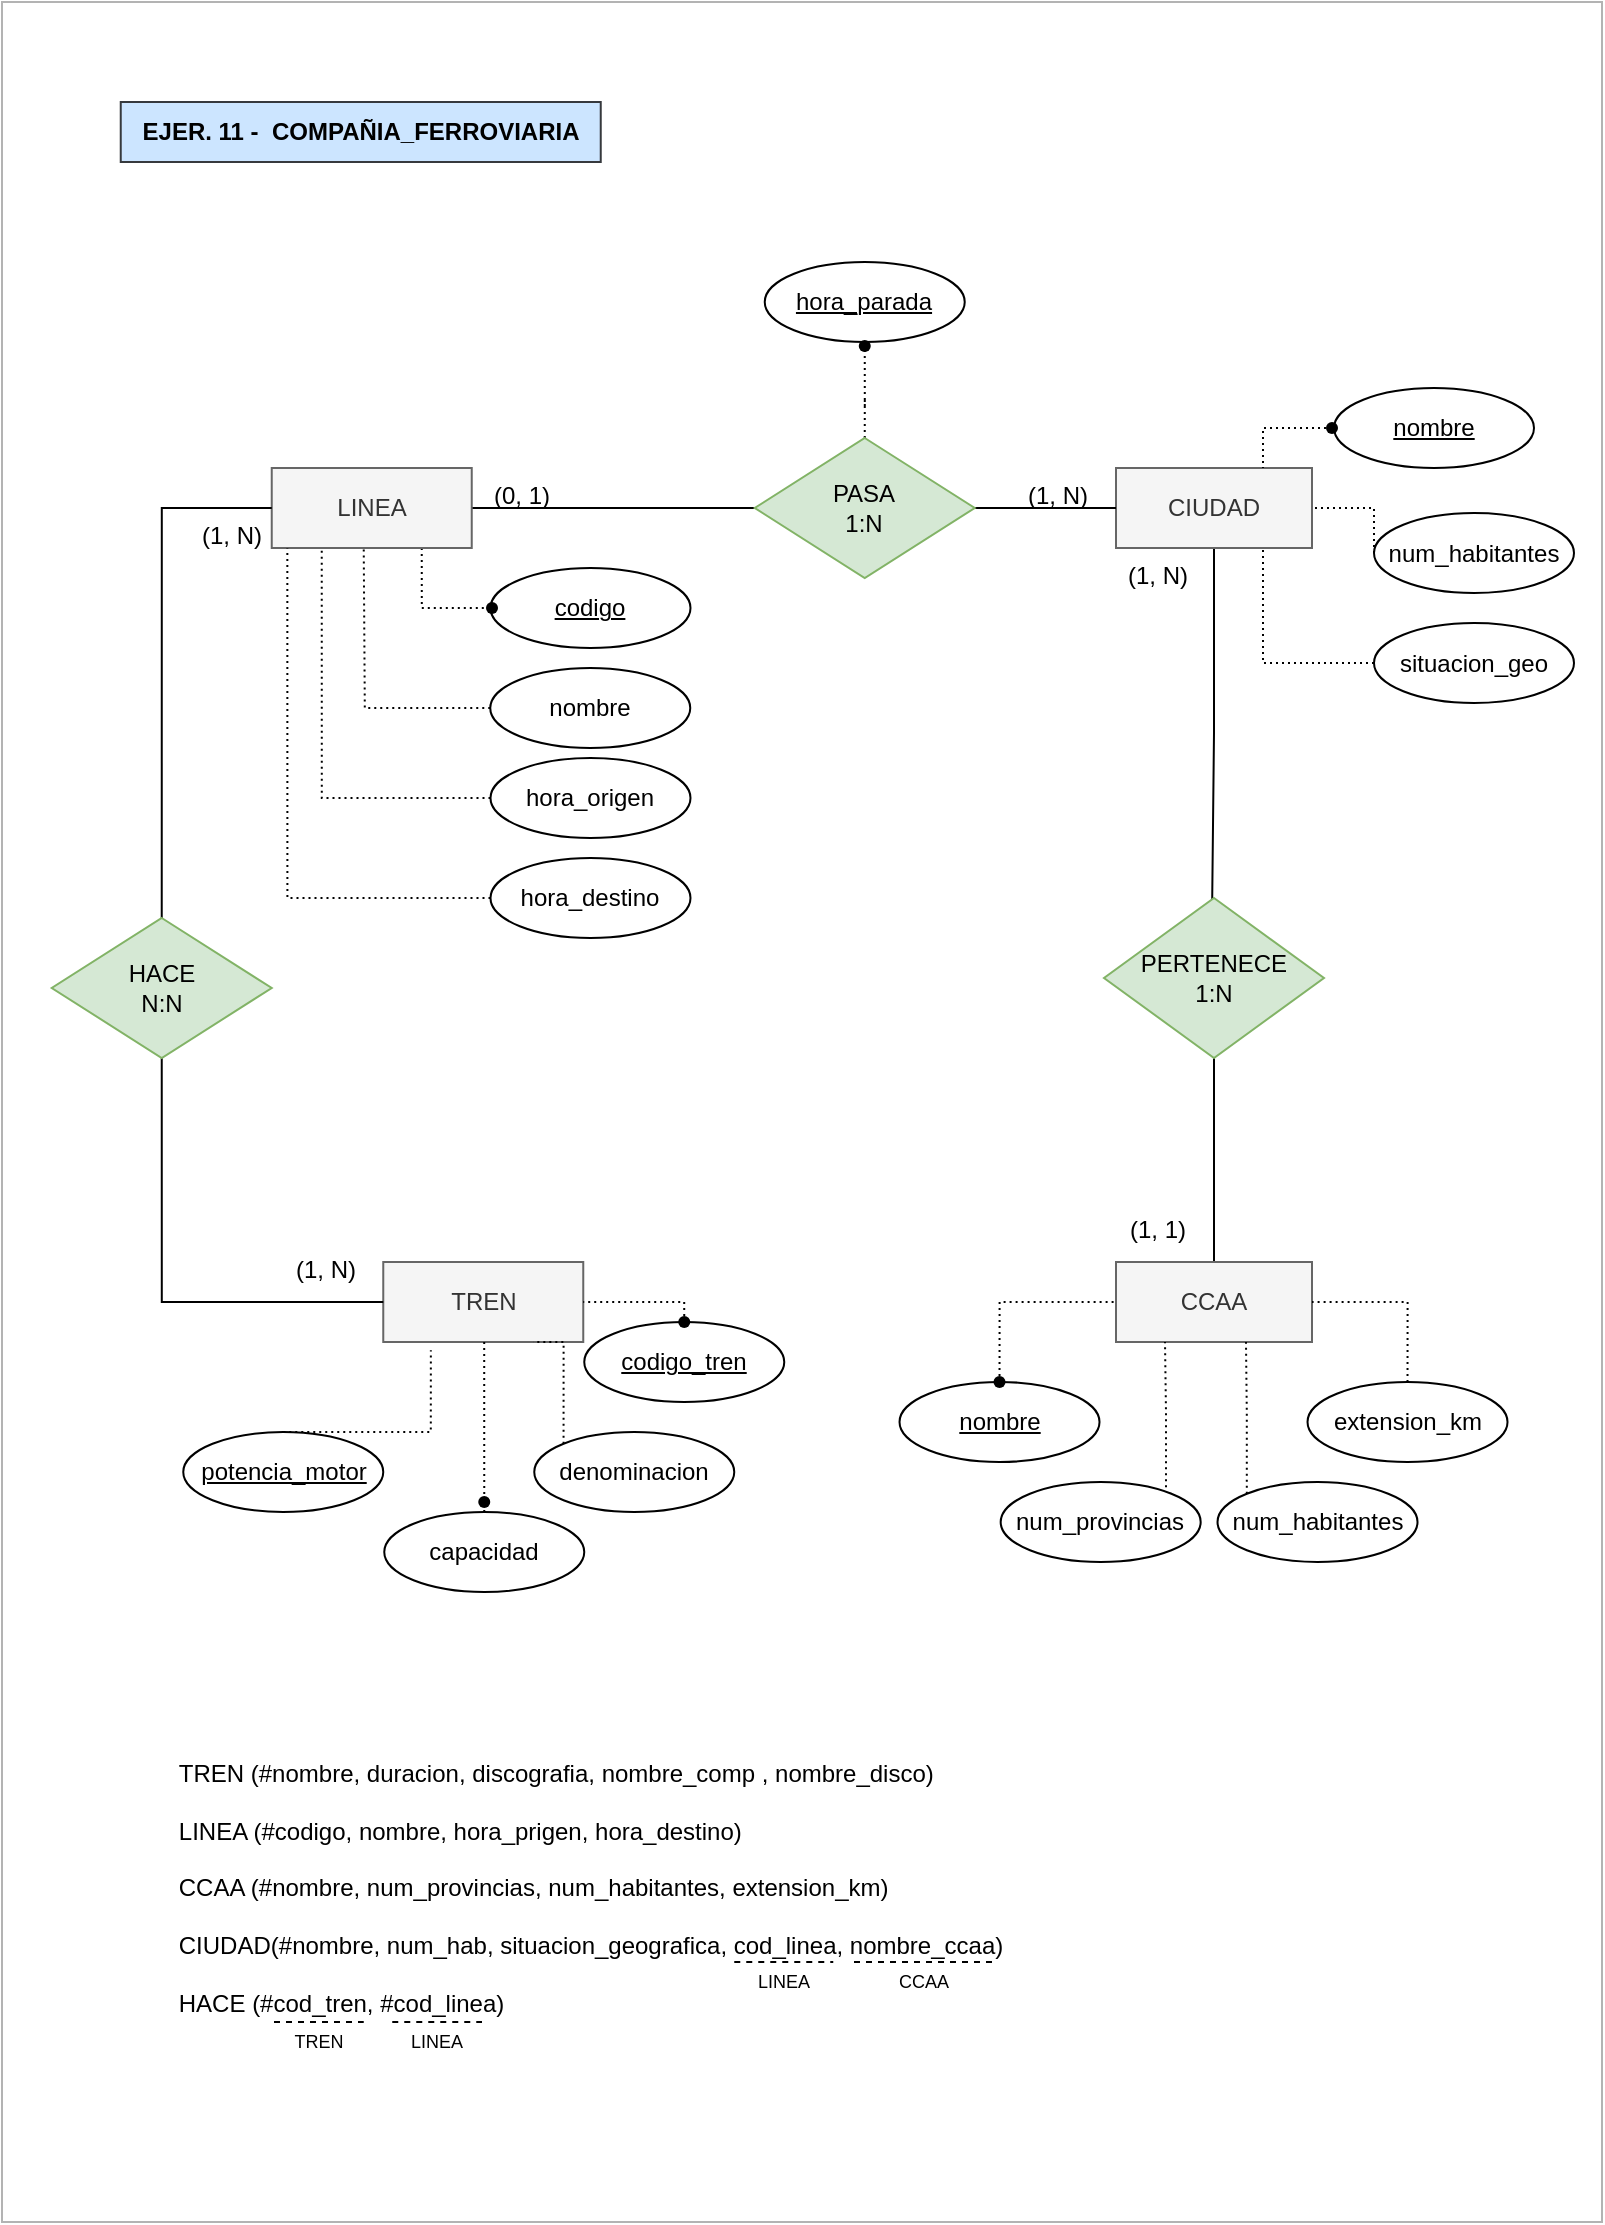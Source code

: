 <mxfile version="22.0.8" type="github">
  <diagram name="Página-1" id="FNxtUyEgke2GhoAg7VQY">
    <mxGraphModel dx="1434" dy="796" grid="1" gridSize="10" guides="1" tooltips="1" connect="1" arrows="1" fold="1" page="1" pageScale="1" pageWidth="827" pageHeight="1169" math="0" shadow="0">
      <root>
        <mxCell id="0" />
        <mxCell id="1" parent="0" />
        <mxCell id="auYQfvz5_jpLHlG7Wb-k-2" value="" style="rounded=0;whiteSpace=wrap;html=1;fillColor=none;strokeColor=#B3B3B3;" parent="1" vertex="1">
          <mxGeometry x="14" y="20" width="800" height="1110" as="geometry" />
        </mxCell>
        <mxCell id="auYQfvz5_jpLHlG7Wb-k-3" value="TREN" style="whiteSpace=wrap;html=1;align=center;fillColor=#f5f5f5;fontColor=#333333;strokeColor=#666666;" parent="1" vertex="1">
          <mxGeometry x="204.63" y="650" width="100" height="40" as="geometry" />
        </mxCell>
        <mxCell id="auYQfvz5_jpLHlG7Wb-k-75" value="" style="edgeStyle=orthogonalEdgeStyle;rounded=0;orthogonalLoop=1;jettySize=auto;html=1;endArrow=none;endFill=0;" parent="1" source="auYQfvz5_jpLHlG7Wb-k-5" edge="1">
          <mxGeometry relative="1" as="geometry">
            <mxPoint x="619" y="478" as="targetPoint" />
          </mxGeometry>
        </mxCell>
        <mxCell id="auYQfvz5_jpLHlG7Wb-k-5" value="CIUDAD" style="whiteSpace=wrap;html=1;align=center;fillColor=#f5f5f5;fontColor=#333333;strokeColor=#666666;" parent="1" vertex="1">
          <mxGeometry x="571" y="253" width="98" height="40" as="geometry" />
        </mxCell>
        <mxCell id="auYQfvz5_jpLHlG7Wb-k-6" style="edgeStyle=orthogonalEdgeStyle;rounded=0;orthogonalLoop=1;jettySize=auto;html=1;exitX=1;exitY=0.5;exitDx=0;exitDy=0;entryX=0;entryY=0.5;entryDx=0;entryDy=0;endArrow=none;endFill=0;" parent="1" source="auYQfvz5_jpLHlG7Wb-k-8" target="auYQfvz5_jpLHlG7Wb-k-11" edge="1">
          <mxGeometry relative="1" as="geometry" />
        </mxCell>
        <mxCell id="auYQfvz5_jpLHlG7Wb-k-7" style="edgeStyle=orthogonalEdgeStyle;rounded=0;orthogonalLoop=1;jettySize=auto;html=1;exitX=0.75;exitY=1;exitDx=0;exitDy=0;fontFamily=Helvetica;fontSize=14;fontColor=default;startSize=0;entryX=0;entryY=0.5;entryDx=0;entryDy=0;endArrow=none;endFill=0;dashed=1;dashPattern=1 2;" parent="1" source="auYQfvz5_jpLHlG7Wb-k-8" target="auYQfvz5_jpLHlG7Wb-k-35" edge="1">
          <mxGeometry relative="1" as="geometry">
            <mxPoint x="223.667" y="323" as="targetPoint" />
          </mxGeometry>
        </mxCell>
        <mxCell id="auYQfvz5_jpLHlG7Wb-k-8" value="LINEA" style="whiteSpace=wrap;html=1;align=center;fillColor=#f5f5f5;fontColor=#333333;strokeColor=#666666;" parent="1" vertex="1">
          <mxGeometry x="148.87" y="253" width="100" height="40" as="geometry" />
        </mxCell>
        <mxCell id="auYQfvz5_jpLHlG7Wb-k-9" style="edgeStyle=orthogonalEdgeStyle;rounded=0;orthogonalLoop=1;jettySize=auto;html=1;exitX=0.5;exitY=0;exitDx=0;exitDy=0;entryX=0.5;entryY=0;entryDx=0;entryDy=0;" parent="1" edge="1">
          <mxGeometry relative="1" as="geometry">
            <mxPoint x="55.0" y="578" as="sourcePoint" />
            <mxPoint x="55.0" y="578" as="targetPoint" />
          </mxGeometry>
        </mxCell>
        <mxCell id="auYQfvz5_jpLHlG7Wb-k-10" style="edgeStyle=orthogonalEdgeStyle;rounded=0;orthogonalLoop=1;jettySize=auto;html=1;exitX=1;exitY=0.5;exitDx=0;exitDy=0;entryX=0;entryY=0.5;entryDx=0;entryDy=0;endArrow=none;endFill=0;" parent="1" source="auYQfvz5_jpLHlG7Wb-k-11" target="auYQfvz5_jpLHlG7Wb-k-5" edge="1">
          <mxGeometry relative="1" as="geometry" />
        </mxCell>
        <mxCell id="auYQfvz5_jpLHlG7Wb-k-103" style="edgeStyle=orthogonalEdgeStyle;rounded=0;orthogonalLoop=1;jettySize=auto;html=1;exitX=0.5;exitY=0;exitDx=0;exitDy=0;dashed=1;dashPattern=1 2;endArrow=none;endFill=0;" parent="1" source="auYQfvz5_jpLHlG7Wb-k-11" target="auYQfvz5_jpLHlG7Wb-k-99" edge="1">
          <mxGeometry relative="1" as="geometry" />
        </mxCell>
        <mxCell id="auYQfvz5_jpLHlG7Wb-k-11" value="&lt;font style=&quot;font-size: 12px;&quot;&gt;PASA&lt;br&gt;1:N&lt;/font&gt;" style="shape=rhombus;perimeter=rhombusPerimeter;whiteSpace=wrap;html=1;align=center;verticalAlign=middle;fillColor=#d5e8d4;strokeColor=#82b366;" parent="1" vertex="1">
          <mxGeometry x="390.37" y="238" width="110" height="70" as="geometry" />
        </mxCell>
        <mxCell id="auYQfvz5_jpLHlG7Wb-k-12" style="rounded=0;orthogonalLoop=1;jettySize=auto;html=1;exitX=0;exitY=0.5;exitDx=0;exitDy=0;strokeColor=none;endArrow=none;endFill=0;shadow=1;" parent="1" edge="1">
          <mxGeometry relative="1" as="geometry">
            <mxPoint x="200.13" y="675" as="targetPoint" />
            <mxPoint x="180.13" y="660" as="sourcePoint" />
          </mxGeometry>
        </mxCell>
        <mxCell id="auYQfvz5_jpLHlG7Wb-k-13" value="(0, 1)" style="text;strokeColor=none;fillColor=none;spacingLeft=4;spacingRight=4;overflow=hidden;rotatable=0;points=[[0,0.5],[1,0.5]];portConstraint=eastwest;fontSize=12;whiteSpace=wrap;html=1;" parent="1" vertex="1">
          <mxGeometry x="254" y="253" width="50" height="20" as="geometry" />
        </mxCell>
        <mxCell id="auYQfvz5_jpLHlG7Wb-k-14" value="(1, N)" style="text;strokeColor=none;fillColor=none;spacingLeft=4;spacingRight=4;overflow=hidden;rotatable=0;points=[[0,0.5],[1,0.5]];portConstraint=eastwest;fontSize=12;whiteSpace=wrap;html=1;" parent="1" vertex="1">
          <mxGeometry x="521" y="253" width="50" height="30" as="geometry" />
        </mxCell>
        <mxCell id="auYQfvz5_jpLHlG7Wb-k-15" value="EJER. 11 -&amp;nbsp; COMPAÑIA_FERROVIARIA" style="text;html=1;align=center;verticalAlign=middle;resizable=0;points=[];autosize=1;strokeColor=#36393d;fillColor=#cce5ff;fontStyle=1;fontSize=12;" parent="1" vertex="1">
          <mxGeometry x="73.37" y="70" width="240" height="30" as="geometry" />
        </mxCell>
        <mxCell id="auYQfvz5_jpLHlG7Wb-k-16" style="edgeStyle=orthogonalEdgeStyle;rounded=0;orthogonalLoop=1;jettySize=auto;html=1;exitX=0;exitY=0.5;exitDx=0;exitDy=0;entryX=1;entryY=0.5;entryDx=0;entryDy=0;endArrow=none;endFill=0;startArrow=none;startFill=0;strokeColor=none;" parent="1" edge="1">
          <mxGeometry relative="1" as="geometry">
            <mxPoint x="81" y="288" as="sourcePoint" />
            <mxPoint x="131" y="288" as="targetPoint" />
          </mxGeometry>
        </mxCell>
        <mxCell id="auYQfvz5_jpLHlG7Wb-k-97" style="edgeStyle=orthogonalEdgeStyle;rounded=0;orthogonalLoop=1;jettySize=auto;html=1;exitX=0;exitY=0.5;exitDx=0;exitDy=0;entryX=1;entryY=0.5;entryDx=0;entryDy=0;dashed=1;dashPattern=1 2;endArrow=none;endFill=0;" parent="1" source="auYQfvz5_jpLHlG7Wb-k-17" target="auYQfvz5_jpLHlG7Wb-k-5" edge="1">
          <mxGeometry relative="1" as="geometry">
            <Array as="points">
              <mxPoint x="700" y="273" />
            </Array>
          </mxGeometry>
        </mxCell>
        <mxCell id="auYQfvz5_jpLHlG7Wb-k-17" value="num_habitantes" style="ellipse;whiteSpace=wrap;html=1;align=center;" parent="1" vertex="1">
          <mxGeometry x="700" y="275.5" width="100" height="40" as="geometry" />
        </mxCell>
        <mxCell id="auYQfvz5_jpLHlG7Wb-k-83" style="edgeStyle=orthogonalEdgeStyle;rounded=0;orthogonalLoop=1;jettySize=auto;html=1;exitDx=0;exitDy=0;entryX=0.75;entryY=0;entryDx=0;entryDy=0;dashed=1;dashPattern=1 2;endArrow=none;endFill=0;" parent="1" source="auYQfvz5_jpLHlG7Wb-k-19" target="auYQfvz5_jpLHlG7Wb-k-5" edge="1">
          <mxGeometry relative="1" as="geometry" />
        </mxCell>
        <mxCell id="auYQfvz5_jpLHlG7Wb-k-18" value="nombre" style="ellipse;whiteSpace=wrap;html=1;align=center;fontStyle=4;" parent="1" vertex="1">
          <mxGeometry x="680" y="213" width="100" height="40" as="geometry" />
        </mxCell>
        <mxCell id="auYQfvz5_jpLHlG7Wb-k-20" style="edgeStyle=orthogonalEdgeStyle;rounded=0;orthogonalLoop=1;jettySize=auto;html=1;exitX=0;exitY=0.5;exitDx=0;exitDy=0;entryX=0.5;entryY=1;entryDx=0;entryDy=0;dashed=1;dashPattern=1 2;endArrow=none;endFill=0;" parent="1" source="auYQfvz5_jpLHlG7Wb-k-21" edge="1">
          <mxGeometry relative="1" as="geometry">
            <mxPoint x="194.87" y="293" as="targetPoint" />
          </mxGeometry>
        </mxCell>
        <mxCell id="auYQfvz5_jpLHlG7Wb-k-21" value="nombre" style="ellipse;whiteSpace=wrap;html=1;align=center;" parent="1" vertex="1">
          <mxGeometry x="258.13" y="353" width="100" height="40" as="geometry" />
        </mxCell>
        <mxCell id="auYQfvz5_jpLHlG7Wb-k-22" style="edgeStyle=orthogonalEdgeStyle;rounded=0;orthogonalLoop=1;jettySize=auto;html=1;exitX=0.5;exitY=0;exitDx=0;exitDy=0;endArrow=none;endFill=0;entryX=0;entryY=0.5;entryDx=0;entryDy=0;" parent="1" source="auYQfvz5_jpLHlG7Wb-k-24" target="auYQfvz5_jpLHlG7Wb-k-8" edge="1">
          <mxGeometry relative="1" as="geometry">
            <mxPoint x="614" y="233" as="targetPoint" />
          </mxGeometry>
        </mxCell>
        <mxCell id="auYQfvz5_jpLHlG7Wb-k-23" style="edgeStyle=orthogonalEdgeStyle;rounded=0;orthogonalLoop=1;jettySize=auto;html=1;exitX=0.5;exitY=1;exitDx=0;exitDy=0;entryX=0;entryY=0.5;entryDx=0;entryDy=0;endArrow=none;endFill=0;" parent="1" source="auYQfvz5_jpLHlG7Wb-k-24" target="auYQfvz5_jpLHlG7Wb-k-3" edge="1">
          <mxGeometry relative="1" as="geometry" />
        </mxCell>
        <mxCell id="auYQfvz5_jpLHlG7Wb-k-24" value="HACE&lt;br&gt;N:N" style="rhombus;whiteSpace=wrap;html=1;fillColor=#d5e8d4;strokeColor=#82b366;" parent="1" vertex="1">
          <mxGeometry x="38.87" y="478" width="110" height="70" as="geometry" />
        </mxCell>
        <mxCell id="auYQfvz5_jpLHlG7Wb-k-25" style="edgeStyle=orthogonalEdgeStyle;rounded=0;orthogonalLoop=1;jettySize=auto;html=1;exitDx=0;exitDy=0;entryX=0.5;entryY=0;entryDx=0;entryDy=0;endArrow=none;endFill=0;dashed=1;dashPattern=1 2;" parent="1" edge="1">
          <mxGeometry relative="1" as="geometry">
            <mxPoint x="159.63" y="720" as="sourcePoint" />
            <mxPoint x="159.63" y="720" as="targetPoint" />
          </mxGeometry>
        </mxCell>
        <mxCell id="auYQfvz5_jpLHlG7Wb-k-26" style="edgeStyle=orthogonalEdgeStyle;rounded=0;orthogonalLoop=1;jettySize=auto;html=1;exitX=0;exitY=0;exitDx=0;exitDy=0;entryX=0.75;entryY=1;entryDx=0;entryDy=0;dashed=1;dashPattern=1 2;endArrow=none;endFill=0;" parent="1" source="auYQfvz5_jpLHlG7Wb-k-27" target="auYQfvz5_jpLHlG7Wb-k-3" edge="1">
          <mxGeometry relative="1" as="geometry">
            <Array as="points">
              <mxPoint x="294.63" y="690" />
            </Array>
          </mxGeometry>
        </mxCell>
        <mxCell id="auYQfvz5_jpLHlG7Wb-k-27" value="denominacion" style="ellipse;whiteSpace=wrap;html=1;align=center;" parent="1" vertex="1">
          <mxGeometry x="280.13" y="735" width="100" height="40" as="geometry" />
        </mxCell>
        <mxCell id="auYQfvz5_jpLHlG7Wb-k-28" style="edgeStyle=orthogonalEdgeStyle;rounded=0;orthogonalLoop=1;jettySize=auto;html=1;exitX=0.5;exitY=0;exitDx=0;exitDy=0;entryX=0.5;entryY=1;entryDx=0;entryDy=0;dashed=1;dashPattern=1 2;endArrow=none;endFill=0;" parent="1" source="auYQfvz5_jpLHlG7Wb-k-29" target="auYQfvz5_jpLHlG7Wb-k-3" edge="1">
          <mxGeometry relative="1" as="geometry">
            <Array as="points">
              <mxPoint x="254.63" y="690" />
            </Array>
          </mxGeometry>
        </mxCell>
        <mxCell id="auYQfvz5_jpLHlG7Wb-k-29" value="capacidad" style="ellipse;whiteSpace=wrap;html=1;align=center;fontStyle=0" parent="1" vertex="1">
          <mxGeometry x="205.13" y="775" width="100" height="40" as="geometry" />
        </mxCell>
        <mxCell id="auYQfvz5_jpLHlG7Wb-k-30" style="edgeStyle=orthogonalEdgeStyle;rounded=0;orthogonalLoop=1;jettySize=auto;html=1;exitDx=0;exitDy=0;entryX=1;entryY=0.5;entryDx=0;entryDy=0;dashed=1;dashPattern=1 2;endArrow=none;endFill=0;" parent="1" source="auYQfvz5_jpLHlG7Wb-k-34" target="auYQfvz5_jpLHlG7Wb-k-3" edge="1">
          <mxGeometry relative="1" as="geometry">
            <Array as="points">
              <mxPoint x="354.63" y="670" />
            </Array>
          </mxGeometry>
        </mxCell>
        <mxCell id="auYQfvz5_jpLHlG7Wb-k-31" value="codigo_tren" style="ellipse;whiteSpace=wrap;html=1;align=center;fontStyle=4" parent="1" vertex="1">
          <mxGeometry x="305.13" y="680" width="100" height="40" as="geometry" />
        </mxCell>
        <mxCell id="auYQfvz5_jpLHlG7Wb-k-32" value="(1, N)" style="text;strokeColor=none;fillColor=none;spacingLeft=4;spacingRight=4;overflow=hidden;rotatable=0;points=[[0,0.5],[1,0.5]];portConstraint=eastwest;fontSize=12;whiteSpace=wrap;html=1;" parent="1" vertex="1">
          <mxGeometry x="155.13" y="640" width="50" height="30" as="geometry" />
        </mxCell>
        <mxCell id="auYQfvz5_jpLHlG7Wb-k-33" value="" style="edgeStyle=orthogonalEdgeStyle;rounded=0;orthogonalLoop=1;jettySize=auto;html=1;exitX=0.5;exitY=0;exitDx=0;exitDy=0;entryDx=0;entryDy=0;dashed=1;dashPattern=1 2;endArrow=none;endFill=0;" parent="1" source="auYQfvz5_jpLHlG7Wb-k-31" target="auYQfvz5_jpLHlG7Wb-k-34" edge="1">
          <mxGeometry relative="1" as="geometry">
            <mxPoint x="355.13" y="680" as="sourcePoint" />
            <mxPoint x="310.13" y="630" as="targetPoint" />
          </mxGeometry>
        </mxCell>
        <mxCell id="auYQfvz5_jpLHlG7Wb-k-34" value="" style="shape=waypoint;sketch=0;fillStyle=solid;size=6;pointerEvents=1;points=[];fillColor=none;resizable=0;rotatable=0;perimeter=centerPerimeter;snapToPoint=1;" parent="1" vertex="1">
          <mxGeometry x="345.13" y="670" width="20" height="20" as="geometry" />
        </mxCell>
        <mxCell id="auYQfvz5_jpLHlG7Wb-k-35" value="codigo" style="ellipse;whiteSpace=wrap;html=1;align=center;fontStyle=4;" parent="1" vertex="1">
          <mxGeometry x="258.25" y="303" width="100" height="40" as="geometry" />
        </mxCell>
        <mxCell id="auYQfvz5_jpLHlG7Wb-k-36" value="(1, N)" style="text;strokeColor=none;fillColor=none;spacingLeft=4;spacingRight=4;overflow=hidden;rotatable=0;points=[[0,0.5],[1,0.5]];portConstraint=eastwest;fontSize=12;whiteSpace=wrap;html=1;" parent="1" vertex="1">
          <mxGeometry x="107.5" y="273" width="50" height="20" as="geometry" />
        </mxCell>
        <mxCell id="auYQfvz5_jpLHlG7Wb-k-48" value="" style="shape=waypoint;sketch=0;fillStyle=solid;size=6;pointerEvents=1;points=[];fillColor=none;resizable=0;rotatable=0;perimeter=centerPerimeter;snapToPoint=1;" parent="1" vertex="1">
          <mxGeometry x="249" y="313" width="20" height="20" as="geometry" />
        </mxCell>
        <mxCell id="auYQfvz5_jpLHlG7Wb-k-52" value="" style="shape=waypoint;sketch=0;fillStyle=solid;size=6;pointerEvents=1;points=[];fillColor=none;resizable=0;rotatable=0;perimeter=centerPerimeter;snapToPoint=1;" parent="1" vertex="1">
          <mxGeometry x="245.13" y="760" width="20" height="20" as="geometry" />
        </mxCell>
        <mxCell id="auYQfvz5_jpLHlG7Wb-k-79" style="edgeStyle=orthogonalEdgeStyle;rounded=0;orthogonalLoop=1;jettySize=auto;html=1;exitX=0.5;exitY=0;exitDx=0;exitDy=0;entryX=0.5;entryY=1;entryDx=0;entryDy=0;endArrow=none;endFill=0;" parent="1" source="auYQfvz5_jpLHlG7Wb-k-69" target="auYQfvz5_jpLHlG7Wb-k-78" edge="1">
          <mxGeometry relative="1" as="geometry" />
        </mxCell>
        <mxCell id="auYQfvz5_jpLHlG7Wb-k-69" value="CCAA" style="whiteSpace=wrap;html=1;align=center;fillColor=#f5f5f5;fontColor=#333333;strokeColor=#666666;" parent="1" vertex="1">
          <mxGeometry x="571" y="650" width="98" height="40" as="geometry" />
        </mxCell>
        <mxCell id="auYQfvz5_jpLHlG7Wb-k-78" value="PERTENECE&lt;br&gt;1:N" style="shape=rhombus;perimeter=rhombusPerimeter;whiteSpace=wrap;html=1;align=center;fillColor=#d5e8d4;strokeColor=#82b366;" parent="1" vertex="1">
          <mxGeometry x="565" y="468" width="110" height="80" as="geometry" />
        </mxCell>
        <mxCell id="auYQfvz5_jpLHlG7Wb-k-80" value="(1, 1)" style="text;strokeColor=none;fillColor=none;spacingLeft=4;spacingRight=4;overflow=hidden;rotatable=0;points=[[0,0.5],[1,0.5]];portConstraint=eastwest;fontSize=12;whiteSpace=wrap;html=1;" parent="1" vertex="1">
          <mxGeometry x="571.76" y="620" width="50" height="30" as="geometry" />
        </mxCell>
        <mxCell id="auYQfvz5_jpLHlG7Wb-k-82" style="edgeStyle=orthogonalEdgeStyle;rounded=0;orthogonalLoop=1;jettySize=auto;html=1;exitX=0;exitY=0.5;exitDx=0;exitDy=0;entryX=0.75;entryY=1;entryDx=0;entryDy=0;dashed=1;dashPattern=1 2;endArrow=none;endFill=0;" parent="1" source="auYQfvz5_jpLHlG7Wb-k-81" target="auYQfvz5_jpLHlG7Wb-k-5" edge="1">
          <mxGeometry relative="1" as="geometry" />
        </mxCell>
        <mxCell id="auYQfvz5_jpLHlG7Wb-k-81" value="situacion_geo" style="ellipse;whiteSpace=wrap;html=1;align=center;" parent="1" vertex="1">
          <mxGeometry x="700" y="330.5" width="100" height="40" as="geometry" />
        </mxCell>
        <mxCell id="auYQfvz5_jpLHlG7Wb-k-84" value="" style="edgeStyle=orthogonalEdgeStyle;rounded=0;orthogonalLoop=1;jettySize=auto;html=1;exitX=0;exitY=0.5;exitDx=0;exitDy=0;entryDx=0;entryDy=0;dashed=1;dashPattern=1 2;endArrow=none;endFill=0;" parent="1" source="auYQfvz5_jpLHlG7Wb-k-18" target="auYQfvz5_jpLHlG7Wb-k-19" edge="1">
          <mxGeometry relative="1" as="geometry">
            <mxPoint x="680" y="233" as="sourcePoint" />
            <mxPoint x="645" y="253" as="targetPoint" />
          </mxGeometry>
        </mxCell>
        <mxCell id="auYQfvz5_jpLHlG7Wb-k-19" value="" style="shape=waypoint;sketch=0;fillStyle=solid;size=6;pointerEvents=1;points=[];fillColor=none;resizable=0;rotatable=0;perimeter=centerPerimeter;snapToPoint=1;" parent="1" vertex="1">
          <mxGeometry x="669" y="223" width="20" height="20" as="geometry" />
        </mxCell>
        <mxCell id="auYQfvz5_jpLHlG7Wb-k-85" value="(1, N)" style="text;strokeColor=none;fillColor=none;spacingLeft=4;spacingRight=4;overflow=hidden;rotatable=0;points=[[0,0.5],[1,0.5]];portConstraint=eastwest;fontSize=12;whiteSpace=wrap;html=1;" parent="1" vertex="1">
          <mxGeometry x="571" y="293" width="50" height="30" as="geometry" />
        </mxCell>
        <mxCell id="auYQfvz5_jpLHlG7Wb-k-93" style="edgeStyle=orthogonalEdgeStyle;rounded=0;orthogonalLoop=1;jettySize=auto;html=1;exitX=0.5;exitY=0;exitDx=0;exitDy=0;entryX=0;entryY=0.5;entryDx=0;entryDy=0;dashed=1;dashPattern=1 2;endArrow=none;endFill=0;" parent="1" source="auYQfvz5_jpLHlG7Wb-k-88" target="auYQfvz5_jpLHlG7Wb-k-69" edge="1">
          <mxGeometry relative="1" as="geometry" />
        </mxCell>
        <mxCell id="auYQfvz5_jpLHlG7Wb-k-88" value="nombre" style="ellipse;whiteSpace=wrap;html=1;align=center;fontStyle=4;" parent="1" vertex="1">
          <mxGeometry x="462.76" y="710" width="100" height="40" as="geometry" />
        </mxCell>
        <mxCell id="auYQfvz5_jpLHlG7Wb-k-89" value="" style="shape=waypoint;sketch=0;fillStyle=solid;size=6;pointerEvents=1;points=[];fillColor=none;resizable=0;rotatable=0;perimeter=centerPerimeter;snapToPoint=1;" parent="1" vertex="1">
          <mxGeometry x="502.76" y="700" width="20" height="20" as="geometry" />
        </mxCell>
        <mxCell id="auYQfvz5_jpLHlG7Wb-k-94" style="edgeStyle=orthogonalEdgeStyle;rounded=0;orthogonalLoop=1;jettySize=auto;html=1;exitX=1;exitY=0;exitDx=0;exitDy=0;entryX=0.25;entryY=1;entryDx=0;entryDy=0;dashed=1;dashPattern=1 2;endArrow=none;endFill=0;" parent="1" source="auYQfvz5_jpLHlG7Wb-k-90" target="auYQfvz5_jpLHlG7Wb-k-69" edge="1">
          <mxGeometry relative="1" as="geometry">
            <Array as="points">
              <mxPoint x="596" y="766" />
              <mxPoint x="596" y="725" />
            </Array>
          </mxGeometry>
        </mxCell>
        <mxCell id="auYQfvz5_jpLHlG7Wb-k-90" value="num_provincias" style="ellipse;whiteSpace=wrap;html=1;align=center;" parent="1" vertex="1">
          <mxGeometry x="513.34" y="760" width="100" height="40" as="geometry" />
        </mxCell>
        <mxCell id="auYQfvz5_jpLHlG7Wb-k-95" style="edgeStyle=orthogonalEdgeStyle;rounded=0;orthogonalLoop=1;jettySize=auto;html=1;exitX=0;exitY=0;exitDx=0;exitDy=0;dashed=1;dashPattern=1 2;endArrow=none;endFill=0;" parent="1" source="auYQfvz5_jpLHlG7Wb-k-91" edge="1">
          <mxGeometry relative="1" as="geometry">
            <mxPoint x="636" y="690" as="targetPoint" />
            <Array as="points">
              <mxPoint x="636" y="725" />
              <mxPoint x="636" y="691" />
              <mxPoint x="620" y="691" />
            </Array>
          </mxGeometry>
        </mxCell>
        <mxCell id="auYQfvz5_jpLHlG7Wb-k-91" value="num_habitantes" style="ellipse;whiteSpace=wrap;html=1;align=center;" parent="1" vertex="1">
          <mxGeometry x="621.76" y="760" width="100" height="40" as="geometry" />
        </mxCell>
        <mxCell id="auYQfvz5_jpLHlG7Wb-k-96" style="edgeStyle=orthogonalEdgeStyle;rounded=0;orthogonalLoop=1;jettySize=auto;html=1;exitX=0.5;exitY=0;exitDx=0;exitDy=0;entryX=1;entryY=0.5;entryDx=0;entryDy=0;dashed=1;dashPattern=1 2;endArrow=none;endFill=0;" parent="1" source="auYQfvz5_jpLHlG7Wb-k-92" target="auYQfvz5_jpLHlG7Wb-k-69" edge="1">
          <mxGeometry relative="1" as="geometry" />
        </mxCell>
        <mxCell id="auYQfvz5_jpLHlG7Wb-k-92" value="extension_km" style="ellipse;whiteSpace=wrap;html=1;align=center;" parent="1" vertex="1">
          <mxGeometry x="666.76" y="710" width="100" height="40" as="geometry" />
        </mxCell>
        <mxCell id="auYQfvz5_jpLHlG7Wb-k-100" style="edgeStyle=orthogonalEdgeStyle;rounded=0;orthogonalLoop=1;jettySize=auto;html=1;exitX=0.5;exitY=1;exitDx=0;exitDy=0;dashed=1;dashPattern=1 2;endArrow=none;endFill=0;" parent="1" source="auYQfvz5_jpLHlG7Wb-k-98" target="auYQfvz5_jpLHlG7Wb-k-99" edge="1">
          <mxGeometry relative="1" as="geometry" />
        </mxCell>
        <mxCell id="auYQfvz5_jpLHlG7Wb-k-98" value="hora_parada" style="ellipse;whiteSpace=wrap;html=1;align=center;fontStyle=4;" parent="1" vertex="1">
          <mxGeometry x="395.37" y="150" width="100" height="40" as="geometry" />
        </mxCell>
        <mxCell id="auYQfvz5_jpLHlG7Wb-k-99" value="" style="shape=waypoint;sketch=0;fillStyle=solid;size=6;pointerEvents=1;points=[];fillColor=none;resizable=0;rotatable=0;perimeter=centerPerimeter;snapToPoint=1;" parent="1" vertex="1">
          <mxGeometry x="435.37" y="182" width="20" height="20" as="geometry" />
        </mxCell>
        <mxCell id="auYQfvz5_jpLHlG7Wb-k-105" style="edgeStyle=orthogonalEdgeStyle;rounded=0;orthogonalLoop=1;jettySize=auto;html=1;exitX=0;exitY=0.5;exitDx=0;exitDy=0;entryX=0.25;entryY=1;entryDx=0;entryDy=0;dashed=1;dashPattern=1 2;endArrow=none;endFill=0;" parent="1" source="auYQfvz5_jpLHlG7Wb-k-104" target="auYQfvz5_jpLHlG7Wb-k-8" edge="1">
          <mxGeometry relative="1" as="geometry" />
        </mxCell>
        <mxCell id="auYQfvz5_jpLHlG7Wb-k-104" value="hora_origen" style="ellipse;whiteSpace=wrap;html=1;align=center;" parent="1" vertex="1">
          <mxGeometry x="258.25" y="398" width="100" height="40" as="geometry" />
        </mxCell>
        <mxCell id="auYQfvz5_jpLHlG7Wb-k-106" value="hora_destino" style="ellipse;whiteSpace=wrap;html=1;align=center;" parent="1" vertex="1">
          <mxGeometry x="258.25" y="448" width="100" height="40" as="geometry" />
        </mxCell>
        <mxCell id="auYQfvz5_jpLHlG7Wb-k-107" style="edgeStyle=orthogonalEdgeStyle;rounded=0;orthogonalLoop=1;jettySize=auto;html=1;exitX=0;exitY=0.5;exitDx=0;exitDy=0;entryX=0.078;entryY=1.007;entryDx=0;entryDy=0;entryPerimeter=0;dashed=1;dashPattern=1 2;endArrow=none;endFill=0;" parent="1" source="auYQfvz5_jpLHlG7Wb-k-106" target="auYQfvz5_jpLHlG7Wb-k-8" edge="1">
          <mxGeometry relative="1" as="geometry" />
        </mxCell>
        <mxCell id="auYQfvz5_jpLHlG7Wb-k-108" value="potencia_motor" style="ellipse;whiteSpace=wrap;html=1;align=center;fontStyle=4" parent="1" vertex="1">
          <mxGeometry x="104.63" y="735" width="100" height="40" as="geometry" />
        </mxCell>
        <mxCell id="auYQfvz5_jpLHlG7Wb-k-109" style="edgeStyle=orthogonalEdgeStyle;rounded=0;orthogonalLoop=1;jettySize=auto;html=1;exitX=0.5;exitY=0;exitDx=0;exitDy=0;entryX=0.238;entryY=1.104;entryDx=0;entryDy=0;entryPerimeter=0;dashed=1;dashPattern=1 2;endArrow=none;endFill=0;" parent="1" source="auYQfvz5_jpLHlG7Wb-k-108" target="auYQfvz5_jpLHlG7Wb-k-3" edge="1">
          <mxGeometry relative="1" as="geometry">
            <Array as="points">
              <mxPoint x="228.76" y="735" />
            </Array>
          </mxGeometry>
        </mxCell>
        <mxCell id="auYQfvz5_jpLHlG7Wb-k-124" value="" style="group" parent="1" vertex="1" connectable="0">
          <mxGeometry x="88.25" y="880" width="440" height="170" as="geometry" />
        </mxCell>
        <mxCell id="auYQfvz5_jpLHlG7Wb-k-1" value="&lt;div style=&quot;text-align: justify;&quot;&gt;&lt;span style=&quot;background-color: initial;&quot;&gt;TREN (#nombre, duracion, discografia, nombre_comp , nombre_disco)&lt;/span&gt;&lt;/div&gt;&lt;div style=&quot;text-align: justify;&quot;&gt;&lt;br&gt;&lt;/div&gt;&lt;div style=&quot;text-align: justify;&quot;&gt;LINEA (#codigo, nombre, hora_prigen, hora_destino)&lt;/div&gt;&lt;div style=&quot;text-align: justify;&quot;&gt;&lt;br&gt;&lt;/div&gt;&lt;div style=&quot;text-align: justify;&quot;&gt;CCAA (#nombre, num_provincias, num_habitantes, extension_km)&lt;/div&gt;&lt;div style=&quot;text-align: justify;&quot;&gt;&lt;br&gt;&lt;/div&gt;&lt;div style=&quot;text-align: justify;&quot;&gt;CIUDAD(#nombre, num_hab, situacion_geografica, cod_linea, nombre_ccaa)&lt;/div&gt;&lt;div style=&quot;text-align: justify;&quot;&gt;&lt;br&gt;&lt;/div&gt;&lt;div style=&quot;text-align: justify;&quot;&gt;HACE (#cod_tren, #cod_linea)&lt;/div&gt;" style="text;html=1;align=center;verticalAlign=middle;resizable=1;points=[];autosize=1;strokeColor=none;fillColor=none;movable=1;rotatable=1;deletable=1;editable=1;locked=0;connectable=1;container=0;" parent="auYQfvz5_jpLHlG7Wb-k-124" vertex="1">
          <mxGeometry width="440" height="165" as="geometry" />
        </mxCell>
        <mxCell id="auYQfvz5_jpLHlG7Wb-k-115" value="LINEA" style="text;html=1;strokeColor=none;fillColor=none;align=center;verticalAlign=middle;whiteSpace=wrap;rounded=0;fontSize=9;container=0;" parent="auYQfvz5_jpLHlG7Wb-k-124" vertex="1">
          <mxGeometry x="291.88" y="120" width="49.5" height="20" as="geometry" />
        </mxCell>
        <mxCell id="auYQfvz5_jpLHlG7Wb-k-116" value="" style="endArrow=none;dashed=1;html=1;rounded=0;exitX=0;exitY=0;exitDx=0;exitDy=0;entryX=1;entryY=0;entryDx=0;entryDy=0;" parent="auYQfvz5_jpLHlG7Wb-k-124" source="auYQfvz5_jpLHlG7Wb-k-115" target="auYQfvz5_jpLHlG7Wb-k-115" edge="1">
          <mxGeometry width="50" height="50" relative="1" as="geometry">
            <mxPoint x="278.93" y="131" as="sourcePoint" />
            <mxPoint x="356.83" y="130" as="targetPoint" />
          </mxGeometry>
        </mxCell>
        <mxCell id="auYQfvz5_jpLHlG7Wb-k-117" value="CCAA" style="text;html=1;strokeColor=none;fillColor=none;align=center;verticalAlign=middle;whiteSpace=wrap;rounded=0;fontSize=9;container=0;" parent="auYQfvz5_jpLHlG7Wb-k-124" vertex="1">
          <mxGeometry x="351.75" y="120" width="70" height="20" as="geometry" />
        </mxCell>
        <mxCell id="auYQfvz5_jpLHlG7Wb-k-118" value="" style="endArrow=none;dashed=1;html=1;rounded=0;exitX=0;exitY=0;exitDx=0;exitDy=0;entryX=1;entryY=0;entryDx=0;entryDy=0;" parent="auYQfvz5_jpLHlG7Wb-k-124" source="auYQfvz5_jpLHlG7Wb-k-117" target="auYQfvz5_jpLHlG7Wb-k-117" edge="1">
          <mxGeometry width="50" height="50" relative="1" as="geometry">
            <mxPoint x="349.17" y="120" as="sourcePoint" />
            <mxPoint x="427.07" y="119" as="targetPoint" />
          </mxGeometry>
        </mxCell>
        <mxCell id="auYQfvz5_jpLHlG7Wb-k-119" value="TREN" style="text;html=1;strokeColor=none;fillColor=none;align=center;verticalAlign=middle;whiteSpace=wrap;rounded=0;fontSize=9;container=0;" parent="auYQfvz5_jpLHlG7Wb-k-124" vertex="1">
          <mxGeometry x="61.75" y="150" width="44.87" height="20" as="geometry" />
        </mxCell>
        <mxCell id="auYQfvz5_jpLHlG7Wb-k-120" value="" style="endArrow=none;dashed=1;html=1;rounded=0;exitX=0;exitY=0;exitDx=0;exitDy=0;entryX=1;entryY=0;entryDx=0;entryDy=0;" parent="auYQfvz5_jpLHlG7Wb-k-124" source="auYQfvz5_jpLHlG7Wb-k-119" target="auYQfvz5_jpLHlG7Wb-k-119" edge="1">
          <mxGeometry width="50" height="50" relative="1" as="geometry">
            <mxPoint x="44.3" y="150" as="sourcePoint" />
            <mxPoint x="122.2" y="149" as="targetPoint" />
          </mxGeometry>
        </mxCell>
        <mxCell id="auYQfvz5_jpLHlG7Wb-k-122" value="LINEA" style="text;html=1;strokeColor=none;fillColor=none;align=center;verticalAlign=middle;whiteSpace=wrap;rounded=0;fontSize=9;container=0;" parent="auYQfvz5_jpLHlG7Wb-k-124" vertex="1">
          <mxGeometry x="120.88" y="150" width="44.87" height="20" as="geometry" />
        </mxCell>
        <mxCell id="auYQfvz5_jpLHlG7Wb-k-123" value="" style="endArrow=none;dashed=1;html=1;rounded=0;exitX=0;exitY=0;exitDx=0;exitDy=0;entryX=1;entryY=0;entryDx=0;entryDy=0;" parent="auYQfvz5_jpLHlG7Wb-k-124" source="auYQfvz5_jpLHlG7Wb-k-122" target="auYQfvz5_jpLHlG7Wb-k-122" edge="1">
          <mxGeometry width="50" height="50" relative="1" as="geometry">
            <mxPoint x="103.43" y="150" as="sourcePoint" />
            <mxPoint x="181.33" y="149" as="targetPoint" />
          </mxGeometry>
        </mxCell>
      </root>
    </mxGraphModel>
  </diagram>
</mxfile>

